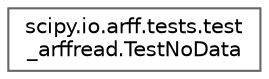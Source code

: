 digraph "Graphical Class Hierarchy"
{
 // LATEX_PDF_SIZE
  bgcolor="transparent";
  edge [fontname=Helvetica,fontsize=10,labelfontname=Helvetica,labelfontsize=10];
  node [fontname=Helvetica,fontsize=10,shape=box,height=0.2,width=0.4];
  rankdir="LR";
  Node0 [id="Node000000",label="scipy.io.arff.tests.test\l_arffread.TestNoData",height=0.2,width=0.4,color="grey40", fillcolor="white", style="filled",URL="$d6/d10/classscipy_1_1io_1_1arff_1_1tests_1_1test__arffread_1_1TestNoData.html",tooltip=" "];
}
